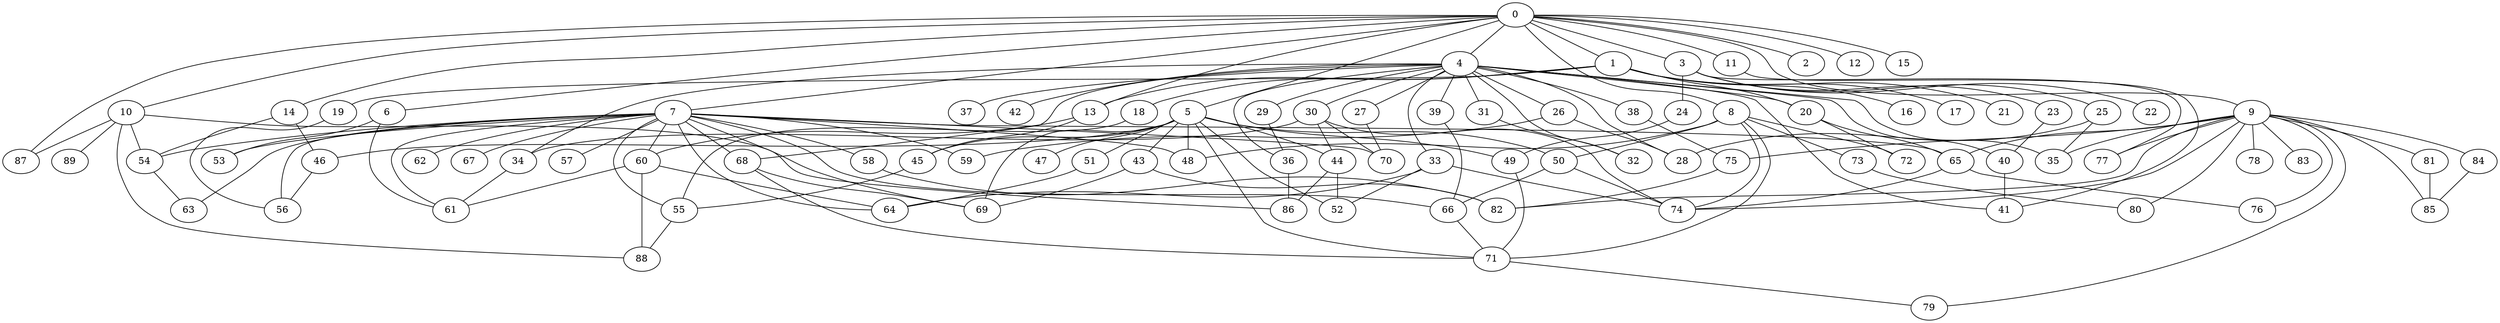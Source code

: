
graph graphname {
    0 -- 1
0 -- 2
0 -- 3
0 -- 4
0 -- 5
0 -- 6
0 -- 7
0 -- 8
0 -- 9
0 -- 10
0 -- 11
0 -- 12
0 -- 13
0 -- 14
0 -- 15
0 -- 87
1 -- 16
1 -- 17
1 -- 18
1 -- 19
1 -- 20
1 -- 21
1 -- 13
3 -- 24
3 -- 25
3 -- 22
3 -- 23
3 -- 77
4 -- 32
4 -- 34
4 -- 35
4 -- 36
4 -- 37
4 -- 38
4 -- 33
4 -- 40
4 -- 41
4 -- 42
4 -- 39
4 -- 26
4 -- 27
4 -- 28
4 -- 29
4 -- 30
4 -- 31
4 -- 68
4 -- 20
5 -- 43
5 -- 44
5 -- 45
5 -- 46
5 -- 47
5 -- 48
5 -- 49
5 -- 50
5 -- 51
5 -- 52
5 -- 69
5 -- 71
6 -- 53
6 -- 61
7 -- 64
7 -- 66
7 -- 67
7 -- 68
7 -- 69
7 -- 70
7 -- 65
7 -- 54
7 -- 55
7 -- 56
7 -- 57
7 -- 58
7 -- 59
7 -- 60
7 -- 61
7 -- 62
7 -- 63
7 -- 53
7 -- 48
8 -- 72
8 -- 73
8 -- 71
8 -- 50
8 -- 48
8 -- 74
9 -- 74
9 -- 75
9 -- 76
9 -- 77
9 -- 78
9 -- 79
9 -- 80
9 -- 81
9 -- 82
9 -- 83
9 -- 84
9 -- 85
9 -- 35
9 -- 65
10 -- 88
10 -- 89
10 -- 86
10 -- 87
10 -- 54
11 -- 41
13 -- 45
13 -- 60
14 -- 46
14 -- 54
18 -- 55
19 -- 56
20 -- 72
20 -- 65
23 -- 40
24 -- 49
25 -- 28
25 -- 35
26 -- 28
26 -- 59
27 -- 70
29 -- 36
30 -- 74
30 -- 70
30 -- 34
30 -- 44
31 -- 32
33 -- 74
33 -- 64
33 -- 52
34 -- 61
36 -- 86
38 -- 75
39 -- 66
40 -- 41
43 -- 69
43 -- 82
44 -- 52
44 -- 86
45 -- 55
46 -- 56
49 -- 71
50 -- 66
50 -- 74
51 -- 64
54 -- 63
55 -- 88
58 -- 82
60 -- 61
60 -- 64
60 -- 88
65 -- 74
65 -- 76
66 -- 71
68 -- 71
68 -- 69
71 -- 79
73 -- 80
75 -- 82
81 -- 85
84 -- 85

}
